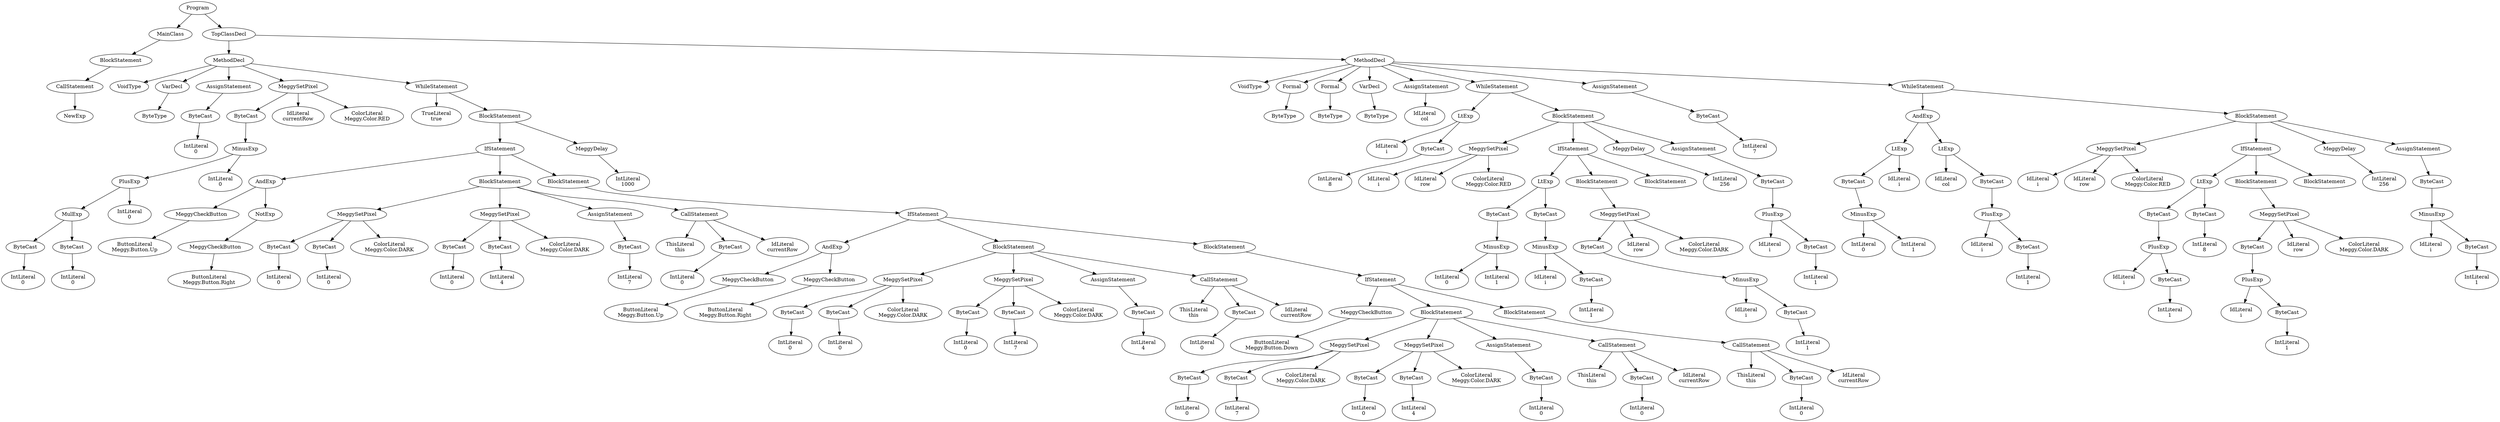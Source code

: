 digraph ASTGraph {
0 [ label="Program" ];
1 [ label="MainClass" ];
0 -> 1
2 [ label="BlockStatement" ];
1 -> 2
3 [ label="CallStatement" ];
2 -> 3
4 [ label="NewExp" ];
3 -> 4
5 [ label="TopClassDecl" ];
0 -> 5
6 [ label="MethodDecl" ];
5 -> 6
7 [ label="VoidType" ];
6 -> 7
8 [ label="VarDecl" ];
6 -> 8
9 [ label="ByteType" ];
8 -> 9
10 [ label="AssignStatement" ];
6 -> 10
11 [ label="ByteCast" ];
10 -> 11
12 [ label="IntLiteral\n0" ];
11 -> 12
13 [ label="MeggySetPixel" ];
6 -> 13
14 [ label="ByteCast" ];
13 -> 14
15 [ label="MinusExp" ];
14 -> 15
16 [ label="PlusExp" ];
15 -> 16
17 [ label="MulExp" ];
16 -> 17
18 [ label="ByteCast" ];
17 -> 18
19 [ label="IntLiteral\n0" ];
18 -> 19
20 [ label="ByteCast" ];
17 -> 20
21 [ label="IntLiteral\n0" ];
20 -> 21
22 [ label="IntLiteral\n0" ];
16 -> 22
23 [ label="IntLiteral\n0" ];
15 -> 23
24 [ label="IdLiteral\ncurrentRow" ];
13 -> 24
25 [ label="ColorLiteral\nMeggy.Color.RED" ];
13 -> 25
26 [ label="WhileStatement" ];
6 -> 26
27 [ label="TrueLiteral\ntrue" ];
26 -> 27
28 [ label="BlockStatement" ];
26 -> 28
29 [ label="IfStatement" ];
28 -> 29
30 [ label="AndExp" ];
29 -> 30
31 [ label="MeggyCheckButton" ];
30 -> 31
32 [ label="ButtonLiteral\nMeggy.Button.Up" ];
31 -> 32
33 [ label="NotExp" ];
30 -> 33
34 [ label="MeggyCheckButton" ];
33 -> 34
35 [ label="ButtonLiteral\nMeggy.Button.Right" ];
34 -> 35
36 [ label="BlockStatement" ];
29 -> 36
37 [ label="MeggySetPixel" ];
36 -> 37
38 [ label="ByteCast" ];
37 -> 38
39 [ label="IntLiteral\n0" ];
38 -> 39
40 [ label="ByteCast" ];
37 -> 40
41 [ label="IntLiteral\n0" ];
40 -> 41
42 [ label="ColorLiteral\nMeggy.Color.DARK" ];
37 -> 42
43 [ label="MeggySetPixel" ];
36 -> 43
44 [ label="ByteCast" ];
43 -> 44
45 [ label="IntLiteral\n0" ];
44 -> 45
46 [ label="ByteCast" ];
43 -> 46
47 [ label="IntLiteral\n4" ];
46 -> 47
48 [ label="ColorLiteral\nMeggy.Color.DARK" ];
43 -> 48
49 [ label="AssignStatement" ];
36 -> 49
50 [ label="ByteCast" ];
49 -> 50
51 [ label="IntLiteral\n7" ];
50 -> 51
52 [ label="CallStatement" ];
36 -> 52
53 [ label="ThisLiteral\nthis" ];
52 -> 53
54 [ label="ByteCast" ];
52 -> 54
55 [ label="IntLiteral\n0" ];
54 -> 55
56 [ label="IdLiteral\ncurrentRow" ];
52 -> 56
57 [ label="BlockStatement" ];
29 -> 57
58 [ label="IfStatement" ];
57 -> 58
59 [ label="AndExp" ];
58 -> 59
60 [ label="MeggyCheckButton" ];
59 -> 60
61 [ label="ButtonLiteral\nMeggy.Button.Up" ];
60 -> 61
62 [ label="MeggyCheckButton" ];
59 -> 62
63 [ label="ButtonLiteral\nMeggy.Button.Right" ];
62 -> 63
64 [ label="BlockStatement" ];
58 -> 64
65 [ label="MeggySetPixel" ];
64 -> 65
66 [ label="ByteCast" ];
65 -> 66
67 [ label="IntLiteral\n0" ];
66 -> 67
68 [ label="ByteCast" ];
65 -> 68
69 [ label="IntLiteral\n0" ];
68 -> 69
70 [ label="ColorLiteral\nMeggy.Color.DARK" ];
65 -> 70
71 [ label="MeggySetPixel" ];
64 -> 71
72 [ label="ByteCast" ];
71 -> 72
73 [ label="IntLiteral\n0" ];
72 -> 73
74 [ label="ByteCast" ];
71 -> 74
75 [ label="IntLiteral\n7" ];
74 -> 75
76 [ label="ColorLiteral\nMeggy.Color.DARK" ];
71 -> 76
77 [ label="AssignStatement" ];
64 -> 77
78 [ label="ByteCast" ];
77 -> 78
79 [ label="IntLiteral\n4" ];
78 -> 79
80 [ label="CallStatement" ];
64 -> 80
81 [ label="ThisLiteral\nthis" ];
80 -> 81
82 [ label="ByteCast" ];
80 -> 82
83 [ label="IntLiteral\n0" ];
82 -> 83
84 [ label="IdLiteral\ncurrentRow" ];
80 -> 84
85 [ label="BlockStatement" ];
58 -> 85
86 [ label="IfStatement" ];
85 -> 86
87 [ label="MeggyCheckButton" ];
86 -> 87
88 [ label="ButtonLiteral\nMeggy.Button.Down" ];
87 -> 88
89 [ label="BlockStatement" ];
86 -> 89
90 [ label="MeggySetPixel" ];
89 -> 90
91 [ label="ByteCast" ];
90 -> 91
92 [ label="IntLiteral\n0" ];
91 -> 92
93 [ label="ByteCast" ];
90 -> 93
94 [ label="IntLiteral\n7" ];
93 -> 94
95 [ label="ColorLiteral\nMeggy.Color.DARK" ];
90 -> 95
96 [ label="MeggySetPixel" ];
89 -> 96
97 [ label="ByteCast" ];
96 -> 97
98 [ label="IntLiteral\n0" ];
97 -> 98
99 [ label="ByteCast" ];
96 -> 99
100 [ label="IntLiteral\n4" ];
99 -> 100
101 [ label="ColorLiteral\nMeggy.Color.DARK" ];
96 -> 101
102 [ label="AssignStatement" ];
89 -> 102
103 [ label="ByteCast" ];
102 -> 103
104 [ label="IntLiteral\n0" ];
103 -> 104
105 [ label="CallStatement" ];
89 -> 105
106 [ label="ThisLiteral\nthis" ];
105 -> 106
107 [ label="ByteCast" ];
105 -> 107
108 [ label="IntLiteral\n0" ];
107 -> 108
109 [ label="IdLiteral\ncurrentRow" ];
105 -> 109
110 [ label="BlockStatement" ];
86 -> 110
111 [ label="CallStatement" ];
110 -> 111
112 [ label="ThisLiteral\nthis" ];
111 -> 112
113 [ label="ByteCast" ];
111 -> 113
114 [ label="IntLiteral\n0" ];
113 -> 114
115 [ label="IdLiteral\ncurrentRow" ];
111 -> 115
116 [ label="MeggyDelay" ];
28 -> 116
117 [ label="IntLiteral\n1000" ];
116 -> 117
118 [ label="MethodDecl" ];
5 -> 118
119 [ label="VoidType" ];
118 -> 119
120 [ label="Formal" ];
118 -> 120
121 [ label="ByteType" ];
120 -> 121
122 [ label="Formal" ];
118 -> 122
123 [ label="ByteType" ];
122 -> 123
124 [ label="VarDecl" ];
118 -> 124
125 [ label="ByteType" ];
124 -> 125
126 [ label="AssignStatement" ];
118 -> 126
127 [ label="IdLiteral\ncol" ];
126 -> 127
128 [ label="WhileStatement" ];
118 -> 128
129 [ label="LtExp" ];
128 -> 129
130 [ label="IdLiteral\ni" ];
129 -> 130
131 [ label="ByteCast" ];
129 -> 131
132 [ label="IntLiteral\n8" ];
131 -> 132
133 [ label="BlockStatement" ];
128 -> 133
134 [ label="MeggySetPixel" ];
133 -> 134
135 [ label="IdLiteral\ni" ];
134 -> 135
136 [ label="IdLiteral\nrow" ];
134 -> 136
137 [ label="ColorLiteral\nMeggy.Color.RED" ];
134 -> 137
138 [ label="IfStatement" ];
133 -> 138
139 [ label="LtExp" ];
138 -> 139
140 [ label="ByteCast" ];
139 -> 140
141 [ label="MinusExp" ];
140 -> 141
142 [ label="IntLiteral\n0" ];
141 -> 142
143 [ label="IntLiteral\n1" ];
141 -> 143
144 [ label="ByteCast" ];
139 -> 144
145 [ label="MinusExp" ];
144 -> 145
146 [ label="IdLiteral\ni" ];
145 -> 146
147 [ label="ByteCast" ];
145 -> 147
148 [ label="IntLiteral\n1" ];
147 -> 148
149 [ label="BlockStatement" ];
138 -> 149
150 [ label="MeggySetPixel" ];
149 -> 150
151 [ label="ByteCast" ];
150 -> 151
152 [ label="MinusExp" ];
151 -> 152
153 [ label="IdLiteral\ni" ];
152 -> 153
154 [ label="ByteCast" ];
152 -> 154
155 [ label="IntLiteral\n1" ];
154 -> 155
156 [ label="IdLiteral\nrow" ];
150 -> 156
157 [ label="ColorLiteral\nMeggy.Color.DARK" ];
150 -> 157
158 [ label="BlockStatement" ];
138 -> 158
159 [ label="MeggyDelay" ];
133 -> 159
160 [ label="IntLiteral\n256" ];
159 -> 160
161 [ label="AssignStatement" ];
133 -> 161
162 [ label="ByteCast" ];
161 -> 162
163 [ label="PlusExp" ];
162 -> 163
164 [ label="IdLiteral\ni" ];
163 -> 164
165 [ label="ByteCast" ];
163 -> 165
166 [ label="IntLiteral\n1" ];
165 -> 166
167 [ label="AssignStatement" ];
118 -> 167
168 [ label="ByteCast" ];
167 -> 168
169 [ label="IntLiteral\n7" ];
168 -> 169
170 [ label="WhileStatement" ];
118 -> 170
171 [ label="AndExp" ];
170 -> 171
172 [ label="LtExp" ];
171 -> 172
173 [ label="ByteCast" ];
172 -> 173
174 [ label="MinusExp" ];
173 -> 174
175 [ label="IntLiteral\n0" ];
174 -> 175
176 [ label="IntLiteral\n1" ];
174 -> 176
177 [ label="IdLiteral\ni" ];
172 -> 177
178 [ label="LtExp" ];
171 -> 178
179 [ label="IdLiteral\ncol" ];
178 -> 179
180 [ label="ByteCast" ];
178 -> 180
181 [ label="PlusExp" ];
180 -> 181
182 [ label="IdLiteral\ni" ];
181 -> 182
183 [ label="ByteCast" ];
181 -> 183
184 [ label="IntLiteral\n1" ];
183 -> 184
185 [ label="BlockStatement" ];
170 -> 185
186 [ label="MeggySetPixel" ];
185 -> 186
187 [ label="IdLiteral\ni" ];
186 -> 187
188 [ label="IdLiteral\nrow" ];
186 -> 188
189 [ label="ColorLiteral\nMeggy.Color.RED" ];
186 -> 189
190 [ label="IfStatement" ];
185 -> 190
191 [ label="LtExp" ];
190 -> 191
192 [ label="ByteCast" ];
191 -> 192
193 [ label="PlusExp" ];
192 -> 193
194 [ label="IdLiteral\ni" ];
193 -> 194
195 [ label="ByteCast" ];
193 -> 195
196 [ label="IntLiteral\n1" ];
195 -> 196
197 [ label="ByteCast" ];
191 -> 197
198 [ label="IntLiteral\n8" ];
197 -> 198
199 [ label="BlockStatement" ];
190 -> 199
200 [ label="MeggySetPixel" ];
199 -> 200
201 [ label="ByteCast" ];
200 -> 201
202 [ label="PlusExp" ];
201 -> 202
203 [ label="IdLiteral\ni" ];
202 -> 203
204 [ label="ByteCast" ];
202 -> 204
205 [ label="IntLiteral\n1" ];
204 -> 205
206 [ label="IdLiteral\nrow" ];
200 -> 206
207 [ label="ColorLiteral\nMeggy.Color.DARK" ];
200 -> 207
208 [ label="BlockStatement" ];
190 -> 208
209 [ label="MeggyDelay" ];
185 -> 209
210 [ label="IntLiteral\n256" ];
209 -> 210
211 [ label="AssignStatement" ];
185 -> 211
212 [ label="ByteCast" ];
211 -> 212
213 [ label="MinusExp" ];
212 -> 213
214 [ label="IdLiteral\ni" ];
213 -> 214
215 [ label="ByteCast" ];
213 -> 215
216 [ label="IntLiteral\n1" ];
215 -> 216
}
